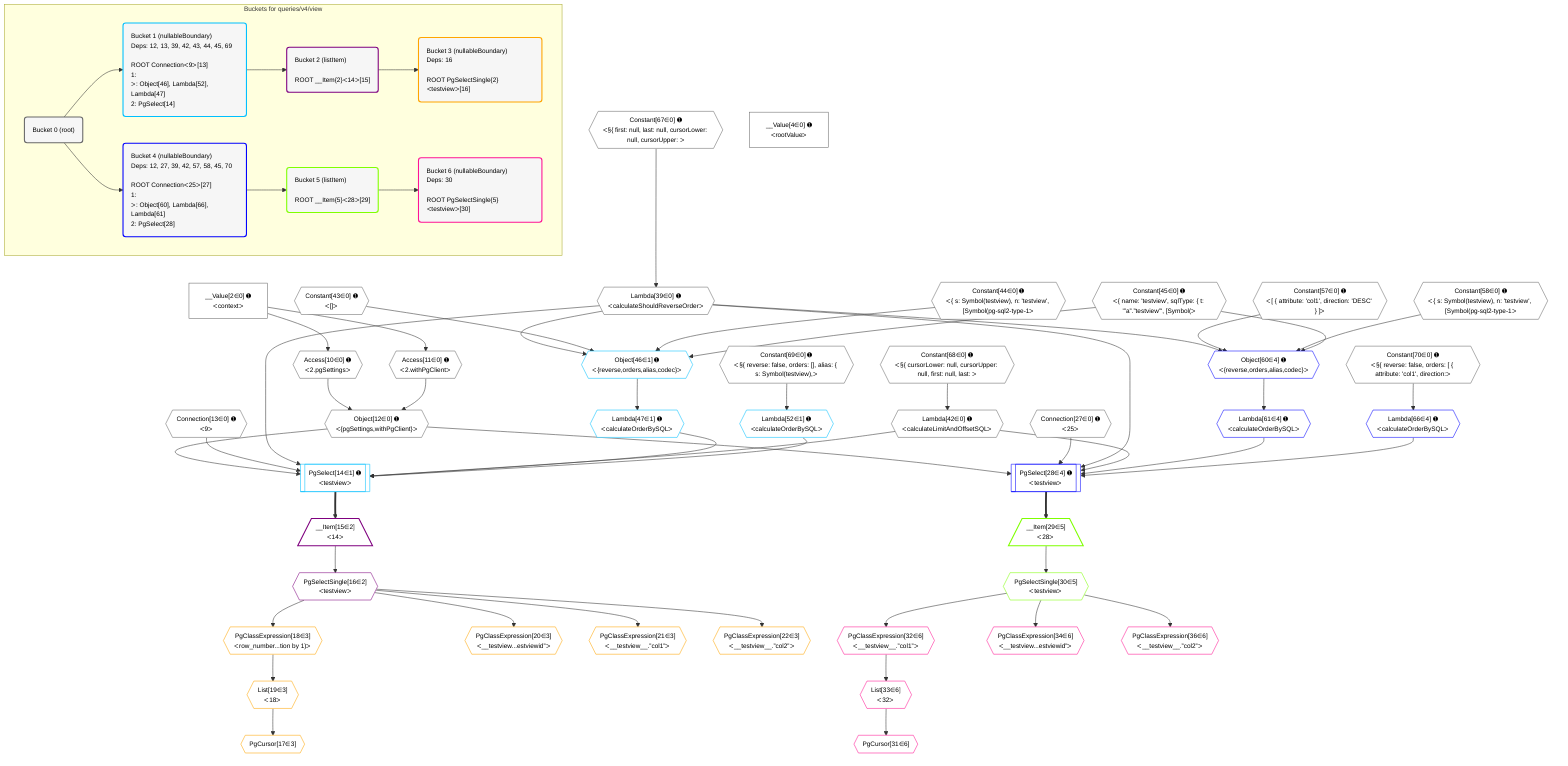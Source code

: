 %%{init: {'themeVariables': { 'fontSize': '12px'}}}%%
graph TD
    classDef path fill:#eee,stroke:#000,color:#000
    classDef plan fill:#fff,stroke-width:1px,color:#000
    classDef itemplan fill:#fff,stroke-width:2px,color:#000
    classDef unbatchedplan fill:#dff,stroke-width:1px,color:#000
    classDef sideeffectplan fill:#fcc,stroke-width:2px,color:#000
    classDef bucket fill:#f6f6f6,color:#000,stroke-width:2px,text-align:left


    %% plan dependencies
    Object12{{"Object[12∈0] ➊<br />ᐸ{pgSettings,withPgClient}ᐳ"}}:::plan
    Access10{{"Access[10∈0] ➊<br />ᐸ2.pgSettingsᐳ"}}:::plan
    Access11{{"Access[11∈0] ➊<br />ᐸ2.withPgClientᐳ"}}:::plan
    Access10 & Access11 --> Object12
    __Value2["__Value[2∈0] ➊<br />ᐸcontextᐳ"]:::plan
    __Value2 --> Access10
    __Value2 --> Access11
    Lambda39{{"Lambda[39∈0] ➊<br />ᐸcalculateShouldReverseOrderᐳ"}}:::plan
    Constant67{{"Constant[67∈0] ➊<br />ᐸ§{ first: null, last: null, cursorLower: null, cursorUpper: ᐳ"}}:::plan
    Constant67 --> Lambda39
    Lambda42{{"Lambda[42∈0] ➊<br />ᐸcalculateLimitAndOffsetSQLᐳ"}}:::plan
    Constant68{{"Constant[68∈0] ➊<br />ᐸ§{ cursorLower: null, cursorUpper: null, first: null, last: ᐳ"}}:::plan
    Constant68 --> Lambda42
    __Value4["__Value[4∈0] ➊<br />ᐸrootValueᐳ"]:::plan
    Connection13{{"Connection[13∈0] ➊<br />ᐸ9ᐳ"}}:::plan
    Connection27{{"Connection[27∈0] ➊<br />ᐸ25ᐳ"}}:::plan
    Constant43{{"Constant[43∈0] ➊<br />ᐸ[]ᐳ"}}:::plan
    Constant44{{"Constant[44∈0] ➊<br />ᐸ{ s: Symbol(testview), n: 'testview', [Symbol(pg-sql2-type-1ᐳ"}}:::plan
    Constant45{{"Constant[45∈0] ➊<br />ᐸ{ name: 'testview', sqlType: { t: '”a”.”testview”', [Symbol(ᐳ"}}:::plan
    Constant57{{"Constant[57∈0] ➊<br />ᐸ[ { attribute: 'col1', direction: 'DESC' } ]ᐳ"}}:::plan
    Constant58{{"Constant[58∈0] ➊<br />ᐸ{ s: Symbol(testview), n: 'testview', [Symbol(pg-sql2-type-1ᐳ"}}:::plan
    Constant69{{"Constant[69∈0] ➊<br />ᐸ§{ reverse: false, orders: [], alias: { s: Symbol(testview),ᐳ"}}:::plan
    Constant70{{"Constant[70∈0] ➊<br />ᐸ§{ reverse: false, orders: [ { attribute: 'col1', direction:ᐳ"}}:::plan
    PgSelect14[["PgSelect[14∈1] ➊<br />ᐸtestviewᐳ"]]:::plan
    Lambda47{{"Lambda[47∈1] ➊<br />ᐸcalculateOrderBySQLᐳ"}}:::plan
    Lambda52{{"Lambda[52∈1] ➊<br />ᐸcalculateOrderBySQLᐳ"}}:::plan
    Object12 & Connection13 & Lambda39 & Lambda42 & Lambda47 & Lambda52 --> PgSelect14
    Object46{{"Object[46∈1] ➊<br />ᐸ{reverse,orders,alias,codec}ᐳ"}}:::plan
    Lambda39 & Constant43 & Constant44 & Constant45 --> Object46
    Object46 --> Lambda47
    Constant69 --> Lambda52
    __Item15[/"__Item[15∈2]<br />ᐸ14ᐳ"\]:::itemplan
    PgSelect14 ==> __Item15
    PgSelectSingle16{{"PgSelectSingle[16∈2]<br />ᐸtestviewᐳ"}}:::plan
    __Item15 --> PgSelectSingle16
    PgCursor17{{"PgCursor[17∈3]"}}:::plan
    List19{{"List[19∈3]<br />ᐸ18ᐳ"}}:::plan
    List19 --> PgCursor17
    PgClassExpression18{{"PgClassExpression[18∈3]<br />ᐸrow_number...tion by 1)ᐳ"}}:::plan
    PgSelectSingle16 --> PgClassExpression18
    PgClassExpression18 --> List19
    PgClassExpression20{{"PgClassExpression[20∈3]<br />ᐸ__testview...estviewid”ᐳ"}}:::plan
    PgSelectSingle16 --> PgClassExpression20
    PgClassExpression21{{"PgClassExpression[21∈3]<br />ᐸ__testview__.”col1”ᐳ"}}:::plan
    PgSelectSingle16 --> PgClassExpression21
    PgClassExpression22{{"PgClassExpression[22∈3]<br />ᐸ__testview__.”col2”ᐳ"}}:::plan
    PgSelectSingle16 --> PgClassExpression22
    PgSelect28[["PgSelect[28∈4] ➊<br />ᐸtestviewᐳ"]]:::plan
    Lambda61{{"Lambda[61∈4] ➊<br />ᐸcalculateOrderBySQLᐳ"}}:::plan
    Lambda66{{"Lambda[66∈4] ➊<br />ᐸcalculateOrderBySQLᐳ"}}:::plan
    Object12 & Connection27 & Lambda39 & Lambda42 & Lambda61 & Lambda66 --> PgSelect28
    Object60{{"Object[60∈4] ➊<br />ᐸ{reverse,orders,alias,codec}ᐳ"}}:::plan
    Lambda39 & Constant57 & Constant58 & Constant45 --> Object60
    Object60 --> Lambda61
    Constant70 --> Lambda66
    __Item29[/"__Item[29∈5]<br />ᐸ28ᐳ"\]:::itemplan
    PgSelect28 ==> __Item29
    PgSelectSingle30{{"PgSelectSingle[30∈5]<br />ᐸtestviewᐳ"}}:::plan
    __Item29 --> PgSelectSingle30
    PgCursor31{{"PgCursor[31∈6]"}}:::plan
    List33{{"List[33∈6]<br />ᐸ32ᐳ"}}:::plan
    List33 --> PgCursor31
    PgClassExpression32{{"PgClassExpression[32∈6]<br />ᐸ__testview__.”col1”ᐳ"}}:::plan
    PgSelectSingle30 --> PgClassExpression32
    PgClassExpression32 --> List33
    PgClassExpression34{{"PgClassExpression[34∈6]<br />ᐸ__testview...estviewid”ᐳ"}}:::plan
    PgSelectSingle30 --> PgClassExpression34
    PgClassExpression36{{"PgClassExpression[36∈6]<br />ᐸ__testview__.”col2”ᐳ"}}:::plan
    PgSelectSingle30 --> PgClassExpression36

    %% define steps

    subgraph "Buckets for queries/v4/view"
    Bucket0("Bucket 0 (root)"):::bucket
    classDef bucket0 stroke:#696969
    class Bucket0,__Value2,__Value4,Access10,Access11,Object12,Connection13,Connection27,Lambda39,Lambda42,Constant43,Constant44,Constant45,Constant57,Constant58,Constant67,Constant68,Constant69,Constant70 bucket0
    Bucket1("Bucket 1 (nullableBoundary)<br />Deps: 12, 13, 39, 42, 43, 44, 45, 69<br /><br />ROOT Connectionᐸ9ᐳ[13]<br />1: <br />ᐳ: Object[46], Lambda[52], Lambda[47]<br />2: PgSelect[14]"):::bucket
    classDef bucket1 stroke:#00bfff
    class Bucket1,PgSelect14,Object46,Lambda47,Lambda52 bucket1
    Bucket2("Bucket 2 (listItem)<br /><br />ROOT __Item{2}ᐸ14ᐳ[15]"):::bucket
    classDef bucket2 stroke:#7f007f
    class Bucket2,__Item15,PgSelectSingle16 bucket2
    Bucket3("Bucket 3 (nullableBoundary)<br />Deps: 16<br /><br />ROOT PgSelectSingle{2}ᐸtestviewᐳ[16]"):::bucket
    classDef bucket3 stroke:#ffa500
    class Bucket3,PgCursor17,PgClassExpression18,List19,PgClassExpression20,PgClassExpression21,PgClassExpression22 bucket3
    Bucket4("Bucket 4 (nullableBoundary)<br />Deps: 12, 27, 39, 42, 57, 58, 45, 70<br /><br />ROOT Connectionᐸ25ᐳ[27]<br />1: <br />ᐳ: Object[60], Lambda[66], Lambda[61]<br />2: PgSelect[28]"):::bucket
    classDef bucket4 stroke:#0000ff
    class Bucket4,PgSelect28,Object60,Lambda61,Lambda66 bucket4
    Bucket5("Bucket 5 (listItem)<br /><br />ROOT __Item{5}ᐸ28ᐳ[29]"):::bucket
    classDef bucket5 stroke:#7fff00
    class Bucket5,__Item29,PgSelectSingle30 bucket5
    Bucket6("Bucket 6 (nullableBoundary)<br />Deps: 30<br /><br />ROOT PgSelectSingle{5}ᐸtestviewᐳ[30]"):::bucket
    classDef bucket6 stroke:#ff1493
    class Bucket6,PgCursor31,PgClassExpression32,List33,PgClassExpression34,PgClassExpression36 bucket6
    Bucket0 --> Bucket1 & Bucket4
    Bucket1 --> Bucket2
    Bucket2 --> Bucket3
    Bucket4 --> Bucket5
    Bucket5 --> Bucket6
    end